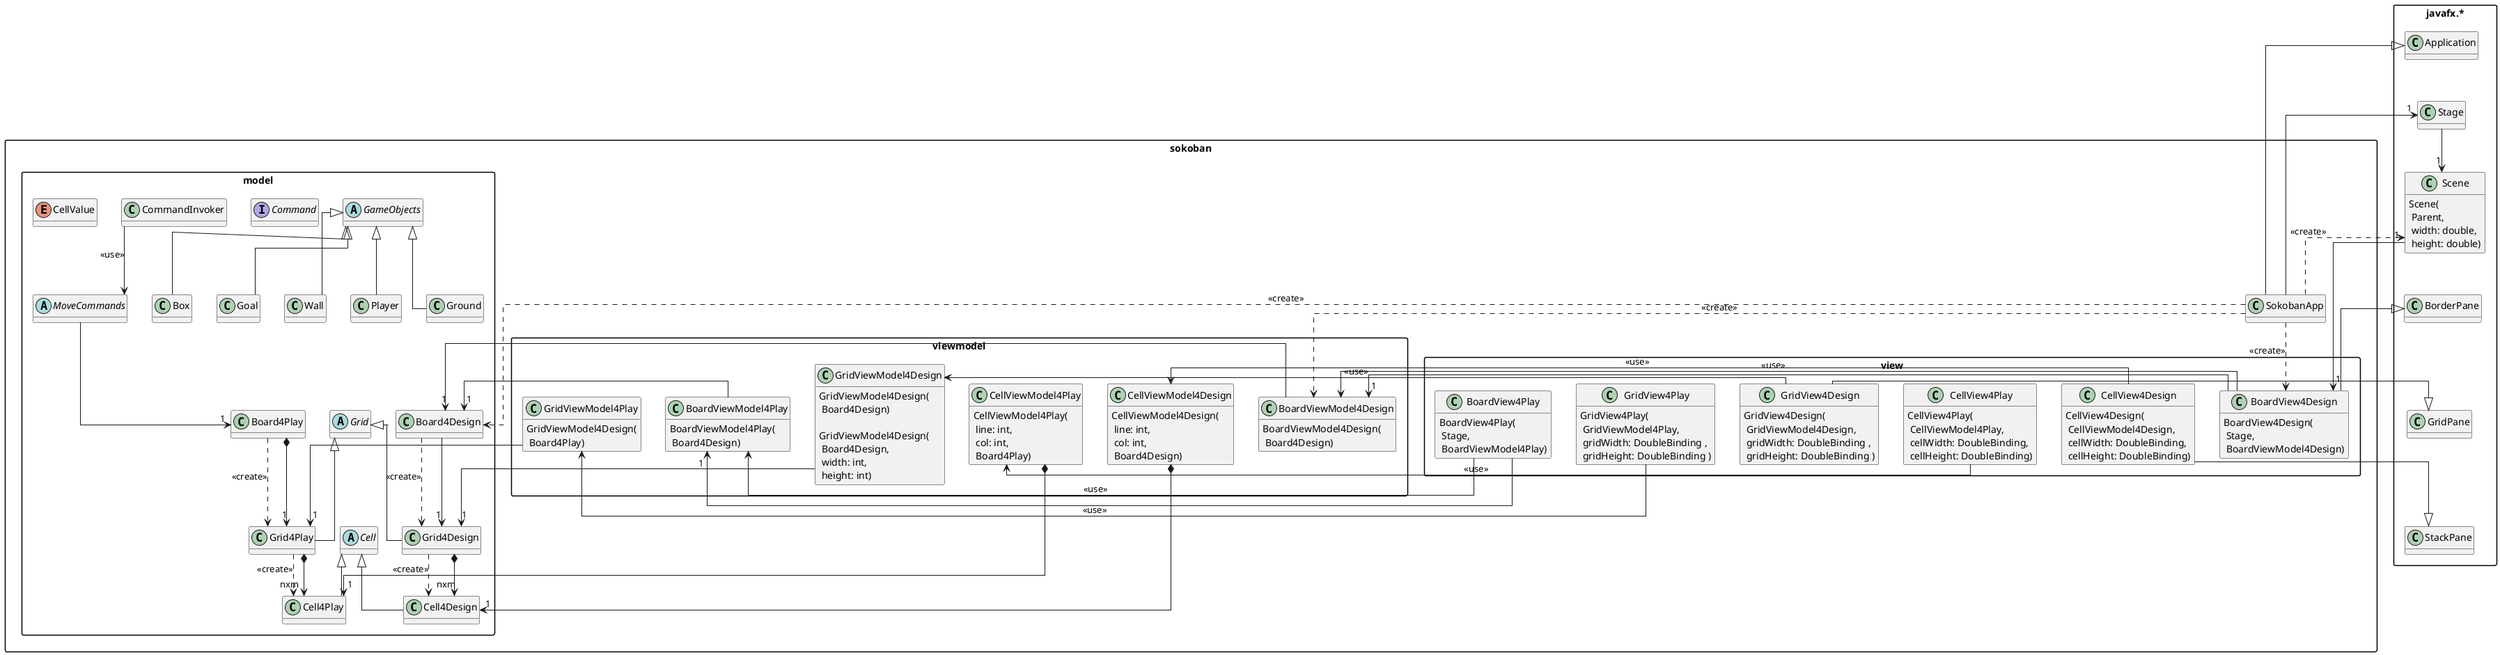 @startuml SokobanClassDiagram

'!theme plain
'top to bottom direction
skinparam defaultFontName Consolas
skinparam linetype ortho
skinparam classAttributeIconSize 0
skinparam packageStyle rectangle
hide attributes
'hide methods

set namespaceSeparator none

package javafx.* {
    class Application
    class Stage
    class Scene {
        Scene(\n Parent,\n width: double,\n height: double)
    }
    class BorderPane
    class GridPane
    class StackPane

    Application -[hidden]-> Stage
    Stage --> "1" Scene
    Scene -[hidden]- BorderPane
    BorderPane -[hidden]- GridPane
    GridPane -[hidden]- StackPane
}

set namespaceSeparator .

package sokoban {
    class SokobanApp

    Application <|-- SokobanApp
}

package sokoban.model {
    class  Board4Design
    class  Board4Play
    abstract class Grid
    class Grid4Play extends Grid
    class Grid4Design  extends Grid
    abstract class Cell
    class Cell4Design extends Cell
    class Cell4Play extends Cell
    abstract class GameObjects
    class Box extends GameObjects
    class Goal extends GameObjects
    class Wall extends GameObjects
    class Player extends GameObjects
    class Ground extends GameObjects
    interface Command
    class CommandInvoker
    abstract class MoveCommands
    enum CellValue {
        BOX, PLAYER, WALL, GOAL, GROUND
    }
    Board4Design ..> Grid4Design : <<create>>
    Board4Design --> "1" Grid4Design
    Grid4Design ..> Cell4Design : <<create>>
    Grid4Design *--> "nxm" Cell4Design
    Board4Play ..> Grid4Play : <<create>>
    Board4Play *--> "1" Grid4Play
    Grid4Play ..> Cell4Play : <<create>>
    Grid4Play *--> "nxm" Cell4Play
    CommandInvoker --> MoveCommands : <<use>>
    MoveCommands --> "1" Board4Play


}

package sokoban.viewmodel {
    class BoardViewModel4Design {
        BoardViewModel4Design(\n Board4Design)
    }
    class BoardViewModel4Play {
        BoardViewModel4Play(\n Board4Design)
    }
    class GridViewModel4Design {
        GridViewModel4Design(\n Board4Design)

        GridViewModel4Design(\n Board4Design, \n width: int,\n height: int)
    }
    class GridViewModel4Play {
        GridViewModel4Design(\n Board4Play)
    }
    class CellViewModel4Design {
        CellViewModel4Design(\n line: int, \n col: int, \n Board4Design)
    }
    class CellViewModel4Play {
        CellViewModel4Play(\n line: int,\n col: int,\n Board4Play)
    }
    BoardViewModel4Design -r-> "1" Board4Design
    BoardViewModel4Play -r-> "1" Board4Design
    GridViewModel4Design-r-> "1" Grid4Design
    GridViewModel4Play-r-> "1" Grid4Play
    CellViewModel4Design *-r-> "1" Cell4Design
    CellViewModel4Play *-r-> "1" Cell4Play



}

package sokoban.view {
    class BoardView4Design {
        BoardView4Design(\n Stage,\n BoardViewModel4Design)
    }
    class BoardView4Play {
        BoardView4Play(\n Stage,\n BoardViewModel4Play)
    }

    class GridView4Design {
        GridView4Design(\n GridViewModel4Design,\n gridWidth: DoubleBinding ,\n gridHeight: DoubleBinding )
    }
    class GridView4Play {
        GridView4Play(\n GridViewModel4Play,\n gridWidth: DoubleBinding ,\n gridHeight: DoubleBinding )
    }

    class CellView4Design {
        CellView4Design(\n CellViewModel4Design,\n cellWidth: DoubleBinding,\n cellHeight: DoubleBinding)
    }
    class CellView4Play {
        CellView4Play(\n CellViewModel4Play,\n cellWidth: DoubleBinding,\n cellHeight: DoubleBinding)
    }

}

SokobanApp ..> "1" Scene : <<create>>
SokobanApp-l-> "1" Stage
Scene --> "1" BoardView4Design
BorderPane <|-r- BoardView4Design
GridPane <|-r- GridView4Design
StackPane <|-r- CellView4Design

SokobanApp ..> Board4Design : <<create>>
SokobanApp ..> BoardViewModel4Design : <<create>>
SokobanApp ..> BoardView4Design : <<create>>

BoardView4Design-r-> "1" BoardViewModel4Design
BoardView4Play-r-> "1" BoardViewModel4Play
BoardView4Design -r-> BoardViewModel4Design : <<use>>
BoardView4Play -r-> BoardViewModel4Play : <<use>>
GridView4Design -r-> GridViewModel4Design : <<use>>
GridView4Play -r-> GridViewModel4Play : <<use>>
CellView4Design -r-> CellViewModel4Design : <<use>>
CellView4Play -r-> CellViewModel4Play : <<use>>



@enduml